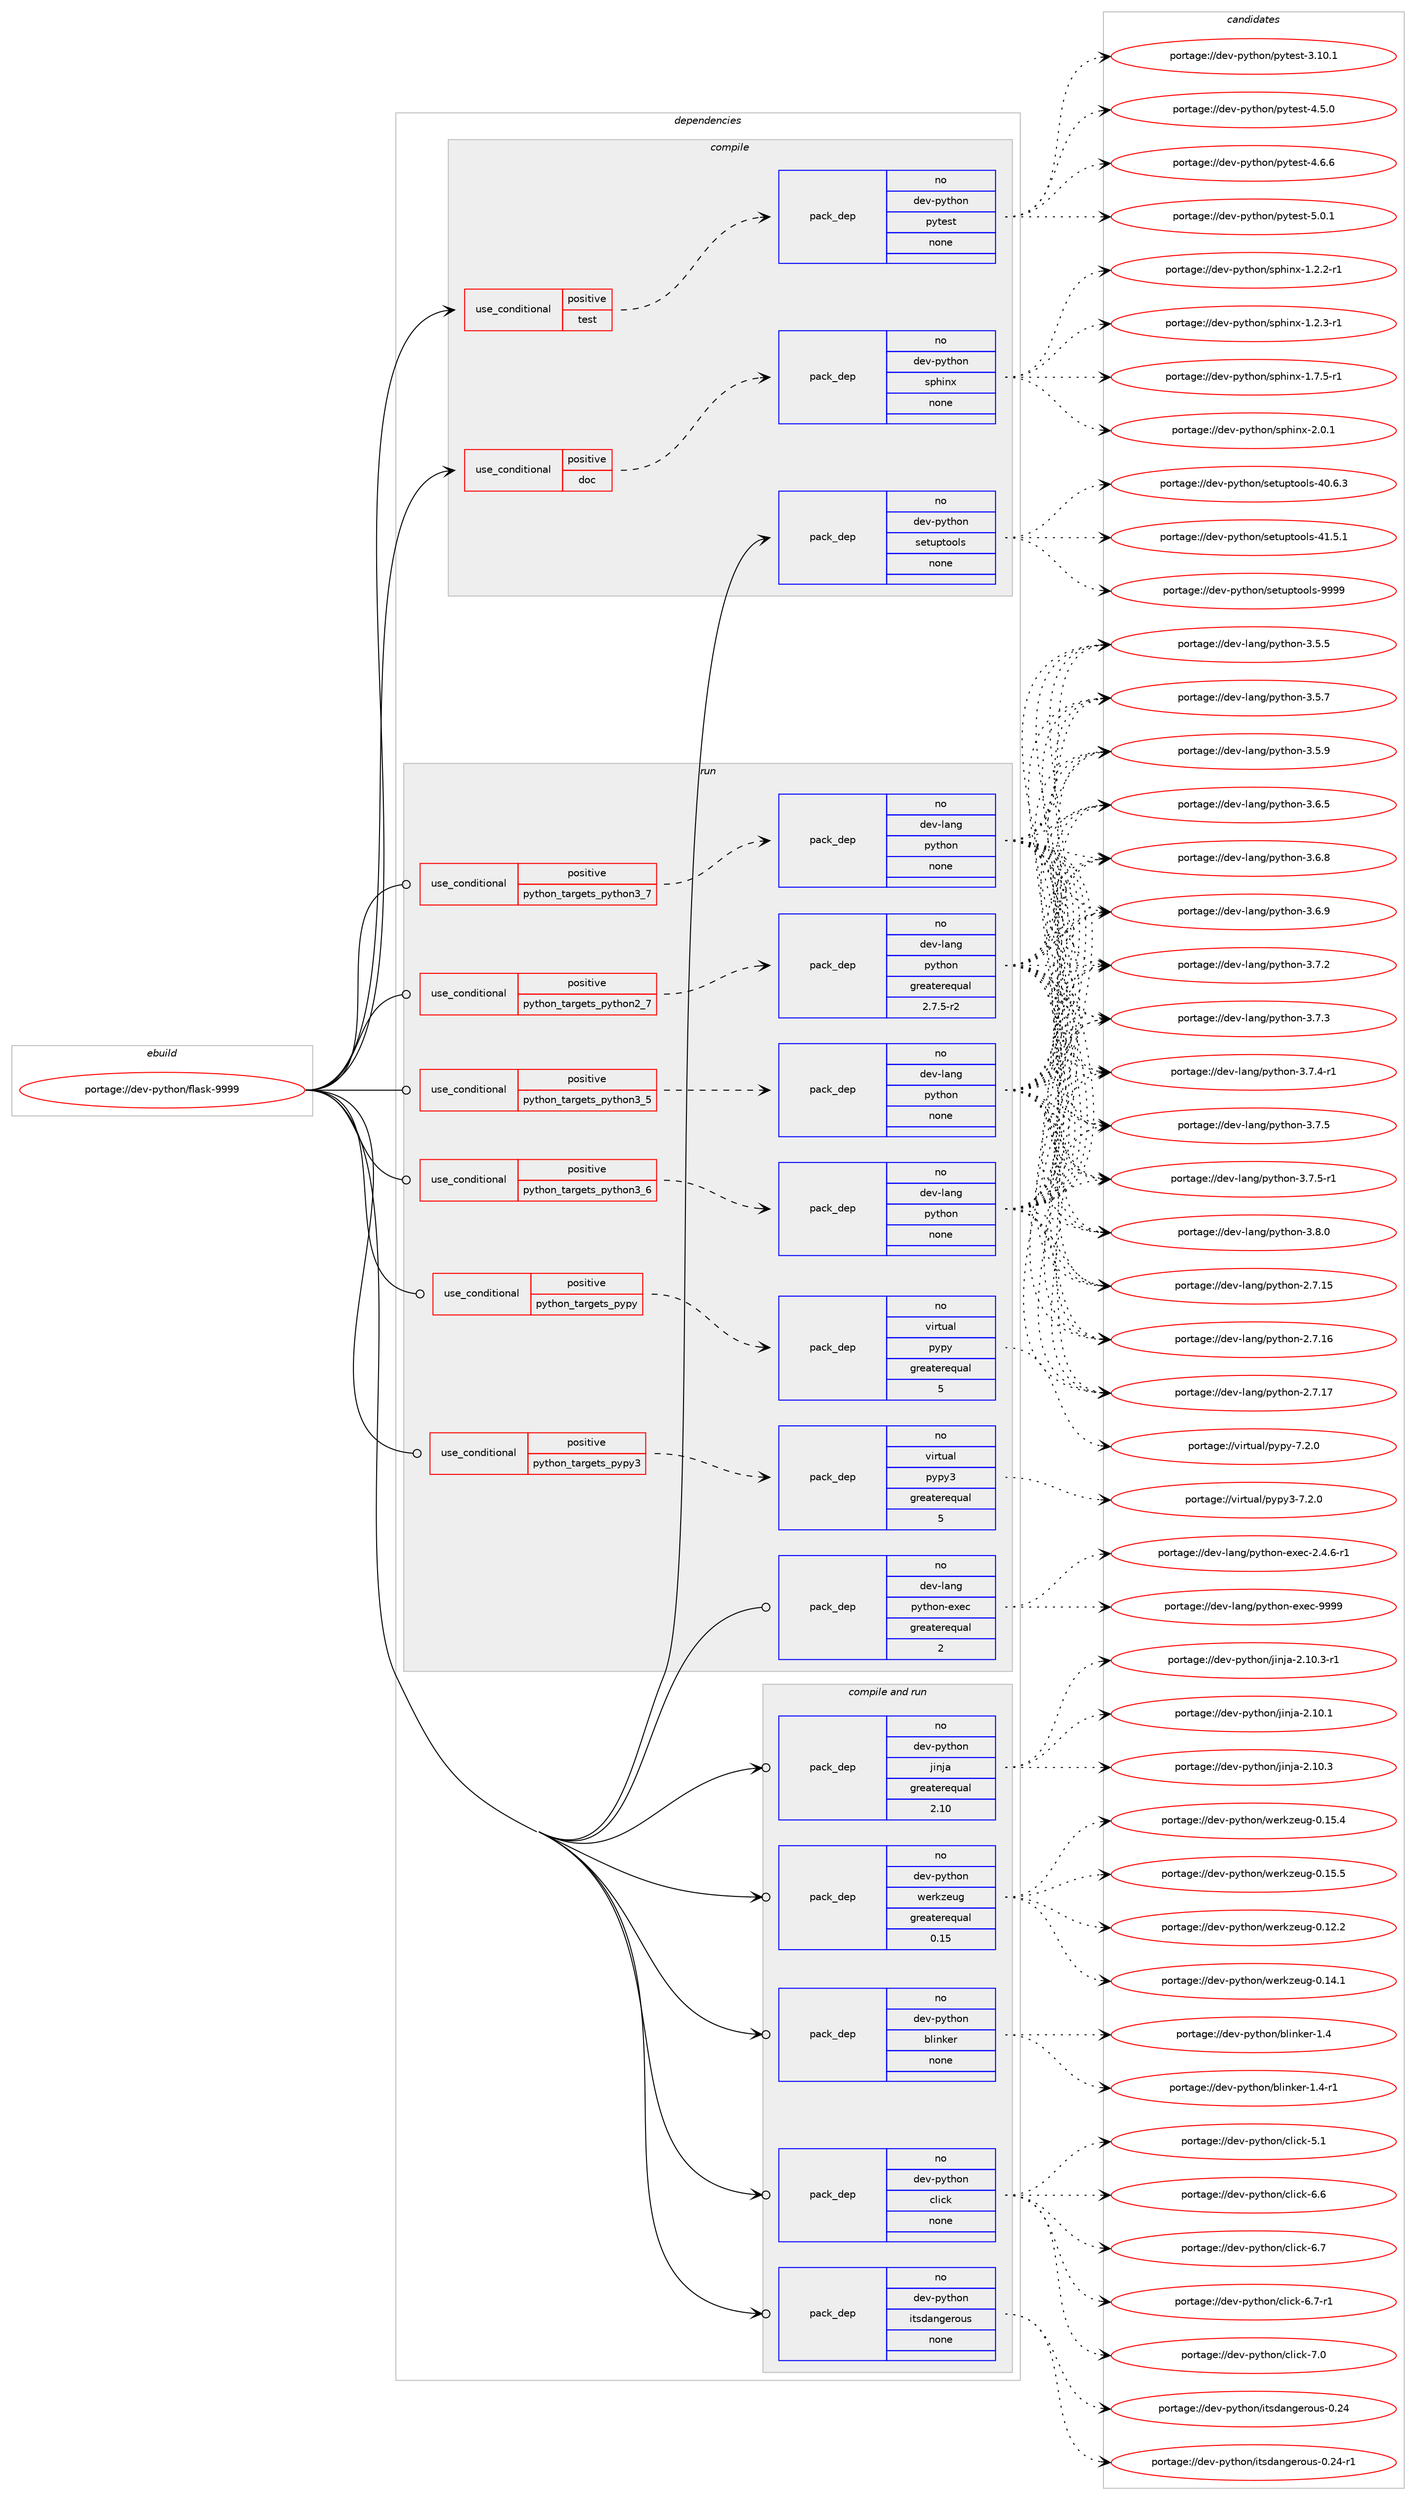 digraph prolog {

# *************
# Graph options
# *************

newrank=true;
concentrate=true;
compound=true;
graph [rankdir=LR,fontname=Helvetica,fontsize=10,ranksep=1.5];#, ranksep=2.5, nodesep=0.2];
edge  [arrowhead=vee];
node  [fontname=Helvetica,fontsize=10];

# **********
# The ebuild
# **********

subgraph cluster_leftcol {
color=gray;
rank=same;
label=<<i>ebuild</i>>;
id [label="portage://dev-python/flask-9999", color=red, width=4, href="../dev-python/flask-9999.svg"];
}

# ****************
# The dependencies
# ****************

subgraph cluster_midcol {
color=gray;
label=<<i>dependencies</i>>;
subgraph cluster_compile {
fillcolor="#eeeeee";
style=filled;
label=<<i>compile</i>>;
subgraph cond28621 {
dependency139406 [label=<<TABLE BORDER="0" CELLBORDER="1" CELLSPACING="0" CELLPADDING="4"><TR><TD ROWSPAN="3" CELLPADDING="10">use_conditional</TD></TR><TR><TD>positive</TD></TR><TR><TD>doc</TD></TR></TABLE>>, shape=none, color=red];
subgraph pack107467 {
dependency139407 [label=<<TABLE BORDER="0" CELLBORDER="1" CELLSPACING="0" CELLPADDING="4" WIDTH="220"><TR><TD ROWSPAN="6" CELLPADDING="30">pack_dep</TD></TR><TR><TD WIDTH="110">no</TD></TR><TR><TD>dev-python</TD></TR><TR><TD>sphinx</TD></TR><TR><TD>none</TD></TR><TR><TD></TD></TR></TABLE>>, shape=none, color=blue];
}
dependency139406:e -> dependency139407:w [weight=20,style="dashed",arrowhead="vee"];
}
id:e -> dependency139406:w [weight=20,style="solid",arrowhead="vee"];
subgraph cond28622 {
dependency139408 [label=<<TABLE BORDER="0" CELLBORDER="1" CELLSPACING="0" CELLPADDING="4"><TR><TD ROWSPAN="3" CELLPADDING="10">use_conditional</TD></TR><TR><TD>positive</TD></TR><TR><TD>test</TD></TR></TABLE>>, shape=none, color=red];
subgraph pack107468 {
dependency139409 [label=<<TABLE BORDER="0" CELLBORDER="1" CELLSPACING="0" CELLPADDING="4" WIDTH="220"><TR><TD ROWSPAN="6" CELLPADDING="30">pack_dep</TD></TR><TR><TD WIDTH="110">no</TD></TR><TR><TD>dev-python</TD></TR><TR><TD>pytest</TD></TR><TR><TD>none</TD></TR><TR><TD></TD></TR></TABLE>>, shape=none, color=blue];
}
dependency139408:e -> dependency139409:w [weight=20,style="dashed",arrowhead="vee"];
}
id:e -> dependency139408:w [weight=20,style="solid",arrowhead="vee"];
subgraph pack107469 {
dependency139410 [label=<<TABLE BORDER="0" CELLBORDER="1" CELLSPACING="0" CELLPADDING="4" WIDTH="220"><TR><TD ROWSPAN="6" CELLPADDING="30">pack_dep</TD></TR><TR><TD WIDTH="110">no</TD></TR><TR><TD>dev-python</TD></TR><TR><TD>setuptools</TD></TR><TR><TD>none</TD></TR><TR><TD></TD></TR></TABLE>>, shape=none, color=blue];
}
id:e -> dependency139410:w [weight=20,style="solid",arrowhead="vee"];
}
subgraph cluster_compileandrun {
fillcolor="#eeeeee";
style=filled;
label=<<i>compile and run</i>>;
subgraph pack107470 {
dependency139411 [label=<<TABLE BORDER="0" CELLBORDER="1" CELLSPACING="0" CELLPADDING="4" WIDTH="220"><TR><TD ROWSPAN="6" CELLPADDING="30">pack_dep</TD></TR><TR><TD WIDTH="110">no</TD></TR><TR><TD>dev-python</TD></TR><TR><TD>blinker</TD></TR><TR><TD>none</TD></TR><TR><TD></TD></TR></TABLE>>, shape=none, color=blue];
}
id:e -> dependency139411:w [weight=20,style="solid",arrowhead="odotvee"];
subgraph pack107471 {
dependency139412 [label=<<TABLE BORDER="0" CELLBORDER="1" CELLSPACING="0" CELLPADDING="4" WIDTH="220"><TR><TD ROWSPAN="6" CELLPADDING="30">pack_dep</TD></TR><TR><TD WIDTH="110">no</TD></TR><TR><TD>dev-python</TD></TR><TR><TD>click</TD></TR><TR><TD>none</TD></TR><TR><TD></TD></TR></TABLE>>, shape=none, color=blue];
}
id:e -> dependency139412:w [weight=20,style="solid",arrowhead="odotvee"];
subgraph pack107472 {
dependency139413 [label=<<TABLE BORDER="0" CELLBORDER="1" CELLSPACING="0" CELLPADDING="4" WIDTH="220"><TR><TD ROWSPAN="6" CELLPADDING="30">pack_dep</TD></TR><TR><TD WIDTH="110">no</TD></TR><TR><TD>dev-python</TD></TR><TR><TD>itsdangerous</TD></TR><TR><TD>none</TD></TR><TR><TD></TD></TR></TABLE>>, shape=none, color=blue];
}
id:e -> dependency139413:w [weight=20,style="solid",arrowhead="odotvee"];
subgraph pack107473 {
dependency139414 [label=<<TABLE BORDER="0" CELLBORDER="1" CELLSPACING="0" CELLPADDING="4" WIDTH="220"><TR><TD ROWSPAN="6" CELLPADDING="30">pack_dep</TD></TR><TR><TD WIDTH="110">no</TD></TR><TR><TD>dev-python</TD></TR><TR><TD>jinja</TD></TR><TR><TD>greaterequal</TD></TR><TR><TD>2.10</TD></TR></TABLE>>, shape=none, color=blue];
}
id:e -> dependency139414:w [weight=20,style="solid",arrowhead="odotvee"];
subgraph pack107474 {
dependency139415 [label=<<TABLE BORDER="0" CELLBORDER="1" CELLSPACING="0" CELLPADDING="4" WIDTH="220"><TR><TD ROWSPAN="6" CELLPADDING="30">pack_dep</TD></TR><TR><TD WIDTH="110">no</TD></TR><TR><TD>dev-python</TD></TR><TR><TD>werkzeug</TD></TR><TR><TD>greaterequal</TD></TR><TR><TD>0.15</TD></TR></TABLE>>, shape=none, color=blue];
}
id:e -> dependency139415:w [weight=20,style="solid",arrowhead="odotvee"];
}
subgraph cluster_run {
fillcolor="#eeeeee";
style=filled;
label=<<i>run</i>>;
subgraph cond28623 {
dependency139416 [label=<<TABLE BORDER="0" CELLBORDER="1" CELLSPACING="0" CELLPADDING="4"><TR><TD ROWSPAN="3" CELLPADDING="10">use_conditional</TD></TR><TR><TD>positive</TD></TR><TR><TD>python_targets_pypy</TD></TR></TABLE>>, shape=none, color=red];
subgraph pack107475 {
dependency139417 [label=<<TABLE BORDER="0" CELLBORDER="1" CELLSPACING="0" CELLPADDING="4" WIDTH="220"><TR><TD ROWSPAN="6" CELLPADDING="30">pack_dep</TD></TR><TR><TD WIDTH="110">no</TD></TR><TR><TD>virtual</TD></TR><TR><TD>pypy</TD></TR><TR><TD>greaterequal</TD></TR><TR><TD>5</TD></TR></TABLE>>, shape=none, color=blue];
}
dependency139416:e -> dependency139417:w [weight=20,style="dashed",arrowhead="vee"];
}
id:e -> dependency139416:w [weight=20,style="solid",arrowhead="odot"];
subgraph cond28624 {
dependency139418 [label=<<TABLE BORDER="0" CELLBORDER="1" CELLSPACING="0" CELLPADDING="4"><TR><TD ROWSPAN="3" CELLPADDING="10">use_conditional</TD></TR><TR><TD>positive</TD></TR><TR><TD>python_targets_pypy3</TD></TR></TABLE>>, shape=none, color=red];
subgraph pack107476 {
dependency139419 [label=<<TABLE BORDER="0" CELLBORDER="1" CELLSPACING="0" CELLPADDING="4" WIDTH="220"><TR><TD ROWSPAN="6" CELLPADDING="30">pack_dep</TD></TR><TR><TD WIDTH="110">no</TD></TR><TR><TD>virtual</TD></TR><TR><TD>pypy3</TD></TR><TR><TD>greaterequal</TD></TR><TR><TD>5</TD></TR></TABLE>>, shape=none, color=blue];
}
dependency139418:e -> dependency139419:w [weight=20,style="dashed",arrowhead="vee"];
}
id:e -> dependency139418:w [weight=20,style="solid",arrowhead="odot"];
subgraph cond28625 {
dependency139420 [label=<<TABLE BORDER="0" CELLBORDER="1" CELLSPACING="0" CELLPADDING="4"><TR><TD ROWSPAN="3" CELLPADDING="10">use_conditional</TD></TR><TR><TD>positive</TD></TR><TR><TD>python_targets_python2_7</TD></TR></TABLE>>, shape=none, color=red];
subgraph pack107477 {
dependency139421 [label=<<TABLE BORDER="0" CELLBORDER="1" CELLSPACING="0" CELLPADDING="4" WIDTH="220"><TR><TD ROWSPAN="6" CELLPADDING="30">pack_dep</TD></TR><TR><TD WIDTH="110">no</TD></TR><TR><TD>dev-lang</TD></TR><TR><TD>python</TD></TR><TR><TD>greaterequal</TD></TR><TR><TD>2.7.5-r2</TD></TR></TABLE>>, shape=none, color=blue];
}
dependency139420:e -> dependency139421:w [weight=20,style="dashed",arrowhead="vee"];
}
id:e -> dependency139420:w [weight=20,style="solid",arrowhead="odot"];
subgraph cond28626 {
dependency139422 [label=<<TABLE BORDER="0" CELLBORDER="1" CELLSPACING="0" CELLPADDING="4"><TR><TD ROWSPAN="3" CELLPADDING="10">use_conditional</TD></TR><TR><TD>positive</TD></TR><TR><TD>python_targets_python3_5</TD></TR></TABLE>>, shape=none, color=red];
subgraph pack107478 {
dependency139423 [label=<<TABLE BORDER="0" CELLBORDER="1" CELLSPACING="0" CELLPADDING="4" WIDTH="220"><TR><TD ROWSPAN="6" CELLPADDING="30">pack_dep</TD></TR><TR><TD WIDTH="110">no</TD></TR><TR><TD>dev-lang</TD></TR><TR><TD>python</TD></TR><TR><TD>none</TD></TR><TR><TD></TD></TR></TABLE>>, shape=none, color=blue];
}
dependency139422:e -> dependency139423:w [weight=20,style="dashed",arrowhead="vee"];
}
id:e -> dependency139422:w [weight=20,style="solid",arrowhead="odot"];
subgraph cond28627 {
dependency139424 [label=<<TABLE BORDER="0" CELLBORDER="1" CELLSPACING="0" CELLPADDING="4"><TR><TD ROWSPAN="3" CELLPADDING="10">use_conditional</TD></TR><TR><TD>positive</TD></TR><TR><TD>python_targets_python3_6</TD></TR></TABLE>>, shape=none, color=red];
subgraph pack107479 {
dependency139425 [label=<<TABLE BORDER="0" CELLBORDER="1" CELLSPACING="0" CELLPADDING="4" WIDTH="220"><TR><TD ROWSPAN="6" CELLPADDING="30">pack_dep</TD></TR><TR><TD WIDTH="110">no</TD></TR><TR><TD>dev-lang</TD></TR><TR><TD>python</TD></TR><TR><TD>none</TD></TR><TR><TD></TD></TR></TABLE>>, shape=none, color=blue];
}
dependency139424:e -> dependency139425:w [weight=20,style="dashed",arrowhead="vee"];
}
id:e -> dependency139424:w [weight=20,style="solid",arrowhead="odot"];
subgraph cond28628 {
dependency139426 [label=<<TABLE BORDER="0" CELLBORDER="1" CELLSPACING="0" CELLPADDING="4"><TR><TD ROWSPAN="3" CELLPADDING="10">use_conditional</TD></TR><TR><TD>positive</TD></TR><TR><TD>python_targets_python3_7</TD></TR></TABLE>>, shape=none, color=red];
subgraph pack107480 {
dependency139427 [label=<<TABLE BORDER="0" CELLBORDER="1" CELLSPACING="0" CELLPADDING="4" WIDTH="220"><TR><TD ROWSPAN="6" CELLPADDING="30">pack_dep</TD></TR><TR><TD WIDTH="110">no</TD></TR><TR><TD>dev-lang</TD></TR><TR><TD>python</TD></TR><TR><TD>none</TD></TR><TR><TD></TD></TR></TABLE>>, shape=none, color=blue];
}
dependency139426:e -> dependency139427:w [weight=20,style="dashed",arrowhead="vee"];
}
id:e -> dependency139426:w [weight=20,style="solid",arrowhead="odot"];
subgraph pack107481 {
dependency139428 [label=<<TABLE BORDER="0" CELLBORDER="1" CELLSPACING="0" CELLPADDING="4" WIDTH="220"><TR><TD ROWSPAN="6" CELLPADDING="30">pack_dep</TD></TR><TR><TD WIDTH="110">no</TD></TR><TR><TD>dev-lang</TD></TR><TR><TD>python-exec</TD></TR><TR><TD>greaterequal</TD></TR><TR><TD>2</TD></TR></TABLE>>, shape=none, color=blue];
}
id:e -> dependency139428:w [weight=20,style="solid",arrowhead="odot"];
}
}

# **************
# The candidates
# **************

subgraph cluster_choices {
rank=same;
color=gray;
label=<<i>candidates</i>>;

subgraph choice107467 {
color=black;
nodesep=1;
choiceportage10010111845112121116104111110471151121041051101204549465046504511449 [label="portage://dev-python/sphinx-1.2.2-r1", color=red, width=4,href="../dev-python/sphinx-1.2.2-r1.svg"];
choiceportage10010111845112121116104111110471151121041051101204549465046514511449 [label="portage://dev-python/sphinx-1.2.3-r1", color=red, width=4,href="../dev-python/sphinx-1.2.3-r1.svg"];
choiceportage10010111845112121116104111110471151121041051101204549465546534511449 [label="portage://dev-python/sphinx-1.7.5-r1", color=red, width=4,href="../dev-python/sphinx-1.7.5-r1.svg"];
choiceportage1001011184511212111610411111047115112104105110120455046484649 [label="portage://dev-python/sphinx-2.0.1", color=red, width=4,href="../dev-python/sphinx-2.0.1.svg"];
dependency139407:e -> choiceportage10010111845112121116104111110471151121041051101204549465046504511449:w [style=dotted,weight="100"];
dependency139407:e -> choiceportage10010111845112121116104111110471151121041051101204549465046514511449:w [style=dotted,weight="100"];
dependency139407:e -> choiceportage10010111845112121116104111110471151121041051101204549465546534511449:w [style=dotted,weight="100"];
dependency139407:e -> choiceportage1001011184511212111610411111047115112104105110120455046484649:w [style=dotted,weight="100"];
}
subgraph choice107468 {
color=black;
nodesep=1;
choiceportage100101118451121211161041111104711212111610111511645514649484649 [label="portage://dev-python/pytest-3.10.1", color=red, width=4,href="../dev-python/pytest-3.10.1.svg"];
choiceportage1001011184511212111610411111047112121116101115116455246534648 [label="portage://dev-python/pytest-4.5.0", color=red, width=4,href="../dev-python/pytest-4.5.0.svg"];
choiceportage1001011184511212111610411111047112121116101115116455246544654 [label="portage://dev-python/pytest-4.6.6", color=red, width=4,href="../dev-python/pytest-4.6.6.svg"];
choiceportage1001011184511212111610411111047112121116101115116455346484649 [label="portage://dev-python/pytest-5.0.1", color=red, width=4,href="../dev-python/pytest-5.0.1.svg"];
dependency139409:e -> choiceportage100101118451121211161041111104711212111610111511645514649484649:w [style=dotted,weight="100"];
dependency139409:e -> choiceportage1001011184511212111610411111047112121116101115116455246534648:w [style=dotted,weight="100"];
dependency139409:e -> choiceportage1001011184511212111610411111047112121116101115116455246544654:w [style=dotted,weight="100"];
dependency139409:e -> choiceportage1001011184511212111610411111047112121116101115116455346484649:w [style=dotted,weight="100"];
}
subgraph choice107469 {
color=black;
nodesep=1;
choiceportage100101118451121211161041111104711510111611711211611111110811545524846544651 [label="portage://dev-python/setuptools-40.6.3", color=red, width=4,href="../dev-python/setuptools-40.6.3.svg"];
choiceportage100101118451121211161041111104711510111611711211611111110811545524946534649 [label="portage://dev-python/setuptools-41.5.1", color=red, width=4,href="../dev-python/setuptools-41.5.1.svg"];
choiceportage10010111845112121116104111110471151011161171121161111111081154557575757 [label="portage://dev-python/setuptools-9999", color=red, width=4,href="../dev-python/setuptools-9999.svg"];
dependency139410:e -> choiceportage100101118451121211161041111104711510111611711211611111110811545524846544651:w [style=dotted,weight="100"];
dependency139410:e -> choiceportage100101118451121211161041111104711510111611711211611111110811545524946534649:w [style=dotted,weight="100"];
dependency139410:e -> choiceportage10010111845112121116104111110471151011161171121161111111081154557575757:w [style=dotted,weight="100"];
}
subgraph choice107470 {
color=black;
nodesep=1;
choiceportage10010111845112121116104111110479810810511010710111445494652 [label="portage://dev-python/blinker-1.4", color=red, width=4,href="../dev-python/blinker-1.4.svg"];
choiceportage100101118451121211161041111104798108105110107101114454946524511449 [label="portage://dev-python/blinker-1.4-r1", color=red, width=4,href="../dev-python/blinker-1.4-r1.svg"];
dependency139411:e -> choiceportage10010111845112121116104111110479810810511010710111445494652:w [style=dotted,weight="100"];
dependency139411:e -> choiceportage100101118451121211161041111104798108105110107101114454946524511449:w [style=dotted,weight="100"];
}
subgraph choice107471 {
color=black;
nodesep=1;
choiceportage1001011184511212111610411111047991081059910745534649 [label="portage://dev-python/click-5.1", color=red, width=4,href="../dev-python/click-5.1.svg"];
choiceportage1001011184511212111610411111047991081059910745544654 [label="portage://dev-python/click-6.6", color=red, width=4,href="../dev-python/click-6.6.svg"];
choiceportage1001011184511212111610411111047991081059910745544655 [label="portage://dev-python/click-6.7", color=red, width=4,href="../dev-python/click-6.7.svg"];
choiceportage10010111845112121116104111110479910810599107455446554511449 [label="portage://dev-python/click-6.7-r1", color=red, width=4,href="../dev-python/click-6.7-r1.svg"];
choiceportage1001011184511212111610411111047991081059910745554648 [label="portage://dev-python/click-7.0", color=red, width=4,href="../dev-python/click-7.0.svg"];
dependency139412:e -> choiceportage1001011184511212111610411111047991081059910745534649:w [style=dotted,weight="100"];
dependency139412:e -> choiceportage1001011184511212111610411111047991081059910745544654:w [style=dotted,weight="100"];
dependency139412:e -> choiceportage1001011184511212111610411111047991081059910745544655:w [style=dotted,weight="100"];
dependency139412:e -> choiceportage10010111845112121116104111110479910810599107455446554511449:w [style=dotted,weight="100"];
dependency139412:e -> choiceportage1001011184511212111610411111047991081059910745554648:w [style=dotted,weight="100"];
}
subgraph choice107472 {
color=black;
nodesep=1;
choiceportage1001011184511212111610411111047105116115100971101031011141111171154548465052 [label="portage://dev-python/itsdangerous-0.24", color=red, width=4,href="../dev-python/itsdangerous-0.24.svg"];
choiceportage10010111845112121116104111110471051161151009711010310111411111711545484650524511449 [label="portage://dev-python/itsdangerous-0.24-r1", color=red, width=4,href="../dev-python/itsdangerous-0.24-r1.svg"];
dependency139413:e -> choiceportage1001011184511212111610411111047105116115100971101031011141111171154548465052:w [style=dotted,weight="100"];
dependency139413:e -> choiceportage10010111845112121116104111110471051161151009711010310111411111711545484650524511449:w [style=dotted,weight="100"];
}
subgraph choice107473 {
color=black;
nodesep=1;
choiceportage10010111845112121116104111110471061051101069745504649484649 [label="portage://dev-python/jinja-2.10.1", color=red, width=4,href="../dev-python/jinja-2.10.1.svg"];
choiceportage10010111845112121116104111110471061051101069745504649484651 [label="portage://dev-python/jinja-2.10.3", color=red, width=4,href="../dev-python/jinja-2.10.3.svg"];
choiceportage100101118451121211161041111104710610511010697455046494846514511449 [label="portage://dev-python/jinja-2.10.3-r1", color=red, width=4,href="../dev-python/jinja-2.10.3-r1.svg"];
dependency139414:e -> choiceportage10010111845112121116104111110471061051101069745504649484649:w [style=dotted,weight="100"];
dependency139414:e -> choiceportage10010111845112121116104111110471061051101069745504649484651:w [style=dotted,weight="100"];
dependency139414:e -> choiceportage100101118451121211161041111104710610511010697455046494846514511449:w [style=dotted,weight="100"];
}
subgraph choice107474 {
color=black;
nodesep=1;
choiceportage100101118451121211161041111104711910111410712210111710345484649504650 [label="portage://dev-python/werkzeug-0.12.2", color=red, width=4,href="../dev-python/werkzeug-0.12.2.svg"];
choiceportage100101118451121211161041111104711910111410712210111710345484649524649 [label="portage://dev-python/werkzeug-0.14.1", color=red, width=4,href="../dev-python/werkzeug-0.14.1.svg"];
choiceportage100101118451121211161041111104711910111410712210111710345484649534652 [label="portage://dev-python/werkzeug-0.15.4", color=red, width=4,href="../dev-python/werkzeug-0.15.4.svg"];
choiceportage100101118451121211161041111104711910111410712210111710345484649534653 [label="portage://dev-python/werkzeug-0.15.5", color=red, width=4,href="../dev-python/werkzeug-0.15.5.svg"];
dependency139415:e -> choiceportage100101118451121211161041111104711910111410712210111710345484649504650:w [style=dotted,weight="100"];
dependency139415:e -> choiceportage100101118451121211161041111104711910111410712210111710345484649524649:w [style=dotted,weight="100"];
dependency139415:e -> choiceportage100101118451121211161041111104711910111410712210111710345484649534652:w [style=dotted,weight="100"];
dependency139415:e -> choiceportage100101118451121211161041111104711910111410712210111710345484649534653:w [style=dotted,weight="100"];
}
subgraph choice107475 {
color=black;
nodesep=1;
choiceportage1181051141161179710847112121112121455546504648 [label="portage://virtual/pypy-7.2.0", color=red, width=4,href="../virtual/pypy-7.2.0.svg"];
dependency139417:e -> choiceportage1181051141161179710847112121112121455546504648:w [style=dotted,weight="100"];
}
subgraph choice107476 {
color=black;
nodesep=1;
choiceportage118105114116117971084711212111212151455546504648 [label="portage://virtual/pypy3-7.2.0", color=red, width=4,href="../virtual/pypy3-7.2.0.svg"];
dependency139419:e -> choiceportage118105114116117971084711212111212151455546504648:w [style=dotted,weight="100"];
}
subgraph choice107477 {
color=black;
nodesep=1;
choiceportage10010111845108971101034711212111610411111045504655464953 [label="portage://dev-lang/python-2.7.15", color=red, width=4,href="../dev-lang/python-2.7.15.svg"];
choiceportage10010111845108971101034711212111610411111045504655464954 [label="portage://dev-lang/python-2.7.16", color=red, width=4,href="../dev-lang/python-2.7.16.svg"];
choiceportage10010111845108971101034711212111610411111045504655464955 [label="portage://dev-lang/python-2.7.17", color=red, width=4,href="../dev-lang/python-2.7.17.svg"];
choiceportage100101118451089711010347112121116104111110455146534653 [label="portage://dev-lang/python-3.5.5", color=red, width=4,href="../dev-lang/python-3.5.5.svg"];
choiceportage100101118451089711010347112121116104111110455146534655 [label="portage://dev-lang/python-3.5.7", color=red, width=4,href="../dev-lang/python-3.5.7.svg"];
choiceportage100101118451089711010347112121116104111110455146534657 [label="portage://dev-lang/python-3.5.9", color=red, width=4,href="../dev-lang/python-3.5.9.svg"];
choiceportage100101118451089711010347112121116104111110455146544653 [label="portage://dev-lang/python-3.6.5", color=red, width=4,href="../dev-lang/python-3.6.5.svg"];
choiceportage100101118451089711010347112121116104111110455146544656 [label="portage://dev-lang/python-3.6.8", color=red, width=4,href="../dev-lang/python-3.6.8.svg"];
choiceportage100101118451089711010347112121116104111110455146544657 [label="portage://dev-lang/python-3.6.9", color=red, width=4,href="../dev-lang/python-3.6.9.svg"];
choiceportage100101118451089711010347112121116104111110455146554650 [label="portage://dev-lang/python-3.7.2", color=red, width=4,href="../dev-lang/python-3.7.2.svg"];
choiceportage100101118451089711010347112121116104111110455146554651 [label="portage://dev-lang/python-3.7.3", color=red, width=4,href="../dev-lang/python-3.7.3.svg"];
choiceportage1001011184510897110103471121211161041111104551465546524511449 [label="portage://dev-lang/python-3.7.4-r1", color=red, width=4,href="../dev-lang/python-3.7.4-r1.svg"];
choiceportage100101118451089711010347112121116104111110455146554653 [label="portage://dev-lang/python-3.7.5", color=red, width=4,href="../dev-lang/python-3.7.5.svg"];
choiceportage1001011184510897110103471121211161041111104551465546534511449 [label="portage://dev-lang/python-3.7.5-r1", color=red, width=4,href="../dev-lang/python-3.7.5-r1.svg"];
choiceportage100101118451089711010347112121116104111110455146564648 [label="portage://dev-lang/python-3.8.0", color=red, width=4,href="../dev-lang/python-3.8.0.svg"];
dependency139421:e -> choiceportage10010111845108971101034711212111610411111045504655464953:w [style=dotted,weight="100"];
dependency139421:e -> choiceportage10010111845108971101034711212111610411111045504655464954:w [style=dotted,weight="100"];
dependency139421:e -> choiceportage10010111845108971101034711212111610411111045504655464955:w [style=dotted,weight="100"];
dependency139421:e -> choiceportage100101118451089711010347112121116104111110455146534653:w [style=dotted,weight="100"];
dependency139421:e -> choiceportage100101118451089711010347112121116104111110455146534655:w [style=dotted,weight="100"];
dependency139421:e -> choiceportage100101118451089711010347112121116104111110455146534657:w [style=dotted,weight="100"];
dependency139421:e -> choiceportage100101118451089711010347112121116104111110455146544653:w [style=dotted,weight="100"];
dependency139421:e -> choiceportage100101118451089711010347112121116104111110455146544656:w [style=dotted,weight="100"];
dependency139421:e -> choiceportage100101118451089711010347112121116104111110455146544657:w [style=dotted,weight="100"];
dependency139421:e -> choiceportage100101118451089711010347112121116104111110455146554650:w [style=dotted,weight="100"];
dependency139421:e -> choiceportage100101118451089711010347112121116104111110455146554651:w [style=dotted,weight="100"];
dependency139421:e -> choiceportage1001011184510897110103471121211161041111104551465546524511449:w [style=dotted,weight="100"];
dependency139421:e -> choiceportage100101118451089711010347112121116104111110455146554653:w [style=dotted,weight="100"];
dependency139421:e -> choiceportage1001011184510897110103471121211161041111104551465546534511449:w [style=dotted,weight="100"];
dependency139421:e -> choiceportage100101118451089711010347112121116104111110455146564648:w [style=dotted,weight="100"];
}
subgraph choice107478 {
color=black;
nodesep=1;
choiceportage10010111845108971101034711212111610411111045504655464953 [label="portage://dev-lang/python-2.7.15", color=red, width=4,href="../dev-lang/python-2.7.15.svg"];
choiceportage10010111845108971101034711212111610411111045504655464954 [label="portage://dev-lang/python-2.7.16", color=red, width=4,href="../dev-lang/python-2.7.16.svg"];
choiceportage10010111845108971101034711212111610411111045504655464955 [label="portage://dev-lang/python-2.7.17", color=red, width=4,href="../dev-lang/python-2.7.17.svg"];
choiceportage100101118451089711010347112121116104111110455146534653 [label="portage://dev-lang/python-3.5.5", color=red, width=4,href="../dev-lang/python-3.5.5.svg"];
choiceportage100101118451089711010347112121116104111110455146534655 [label="portage://dev-lang/python-3.5.7", color=red, width=4,href="../dev-lang/python-3.5.7.svg"];
choiceportage100101118451089711010347112121116104111110455146534657 [label="portage://dev-lang/python-3.5.9", color=red, width=4,href="../dev-lang/python-3.5.9.svg"];
choiceportage100101118451089711010347112121116104111110455146544653 [label="portage://dev-lang/python-3.6.5", color=red, width=4,href="../dev-lang/python-3.6.5.svg"];
choiceportage100101118451089711010347112121116104111110455146544656 [label="portage://dev-lang/python-3.6.8", color=red, width=4,href="../dev-lang/python-3.6.8.svg"];
choiceportage100101118451089711010347112121116104111110455146544657 [label="portage://dev-lang/python-3.6.9", color=red, width=4,href="../dev-lang/python-3.6.9.svg"];
choiceportage100101118451089711010347112121116104111110455146554650 [label="portage://dev-lang/python-3.7.2", color=red, width=4,href="../dev-lang/python-3.7.2.svg"];
choiceportage100101118451089711010347112121116104111110455146554651 [label="portage://dev-lang/python-3.7.3", color=red, width=4,href="../dev-lang/python-3.7.3.svg"];
choiceportage1001011184510897110103471121211161041111104551465546524511449 [label="portage://dev-lang/python-3.7.4-r1", color=red, width=4,href="../dev-lang/python-3.7.4-r1.svg"];
choiceportage100101118451089711010347112121116104111110455146554653 [label="portage://dev-lang/python-3.7.5", color=red, width=4,href="../dev-lang/python-3.7.5.svg"];
choiceportage1001011184510897110103471121211161041111104551465546534511449 [label="portage://dev-lang/python-3.7.5-r1", color=red, width=4,href="../dev-lang/python-3.7.5-r1.svg"];
choiceportage100101118451089711010347112121116104111110455146564648 [label="portage://dev-lang/python-3.8.0", color=red, width=4,href="../dev-lang/python-3.8.0.svg"];
dependency139423:e -> choiceportage10010111845108971101034711212111610411111045504655464953:w [style=dotted,weight="100"];
dependency139423:e -> choiceportage10010111845108971101034711212111610411111045504655464954:w [style=dotted,weight="100"];
dependency139423:e -> choiceportage10010111845108971101034711212111610411111045504655464955:w [style=dotted,weight="100"];
dependency139423:e -> choiceportage100101118451089711010347112121116104111110455146534653:w [style=dotted,weight="100"];
dependency139423:e -> choiceportage100101118451089711010347112121116104111110455146534655:w [style=dotted,weight="100"];
dependency139423:e -> choiceportage100101118451089711010347112121116104111110455146534657:w [style=dotted,weight="100"];
dependency139423:e -> choiceportage100101118451089711010347112121116104111110455146544653:w [style=dotted,weight="100"];
dependency139423:e -> choiceportage100101118451089711010347112121116104111110455146544656:w [style=dotted,weight="100"];
dependency139423:e -> choiceportage100101118451089711010347112121116104111110455146544657:w [style=dotted,weight="100"];
dependency139423:e -> choiceportage100101118451089711010347112121116104111110455146554650:w [style=dotted,weight="100"];
dependency139423:e -> choiceportage100101118451089711010347112121116104111110455146554651:w [style=dotted,weight="100"];
dependency139423:e -> choiceportage1001011184510897110103471121211161041111104551465546524511449:w [style=dotted,weight="100"];
dependency139423:e -> choiceportage100101118451089711010347112121116104111110455146554653:w [style=dotted,weight="100"];
dependency139423:e -> choiceportage1001011184510897110103471121211161041111104551465546534511449:w [style=dotted,weight="100"];
dependency139423:e -> choiceportage100101118451089711010347112121116104111110455146564648:w [style=dotted,weight="100"];
}
subgraph choice107479 {
color=black;
nodesep=1;
choiceportage10010111845108971101034711212111610411111045504655464953 [label="portage://dev-lang/python-2.7.15", color=red, width=4,href="../dev-lang/python-2.7.15.svg"];
choiceportage10010111845108971101034711212111610411111045504655464954 [label="portage://dev-lang/python-2.7.16", color=red, width=4,href="../dev-lang/python-2.7.16.svg"];
choiceportage10010111845108971101034711212111610411111045504655464955 [label="portage://dev-lang/python-2.7.17", color=red, width=4,href="../dev-lang/python-2.7.17.svg"];
choiceportage100101118451089711010347112121116104111110455146534653 [label="portage://dev-lang/python-3.5.5", color=red, width=4,href="../dev-lang/python-3.5.5.svg"];
choiceportage100101118451089711010347112121116104111110455146534655 [label="portage://dev-lang/python-3.5.7", color=red, width=4,href="../dev-lang/python-3.5.7.svg"];
choiceportage100101118451089711010347112121116104111110455146534657 [label="portage://dev-lang/python-3.5.9", color=red, width=4,href="../dev-lang/python-3.5.9.svg"];
choiceportage100101118451089711010347112121116104111110455146544653 [label="portage://dev-lang/python-3.6.5", color=red, width=4,href="../dev-lang/python-3.6.5.svg"];
choiceportage100101118451089711010347112121116104111110455146544656 [label="portage://dev-lang/python-3.6.8", color=red, width=4,href="../dev-lang/python-3.6.8.svg"];
choiceportage100101118451089711010347112121116104111110455146544657 [label="portage://dev-lang/python-3.6.9", color=red, width=4,href="../dev-lang/python-3.6.9.svg"];
choiceportage100101118451089711010347112121116104111110455146554650 [label="portage://dev-lang/python-3.7.2", color=red, width=4,href="../dev-lang/python-3.7.2.svg"];
choiceportage100101118451089711010347112121116104111110455146554651 [label="portage://dev-lang/python-3.7.3", color=red, width=4,href="../dev-lang/python-3.7.3.svg"];
choiceportage1001011184510897110103471121211161041111104551465546524511449 [label="portage://dev-lang/python-3.7.4-r1", color=red, width=4,href="../dev-lang/python-3.7.4-r1.svg"];
choiceportage100101118451089711010347112121116104111110455146554653 [label="portage://dev-lang/python-3.7.5", color=red, width=4,href="../dev-lang/python-3.7.5.svg"];
choiceportage1001011184510897110103471121211161041111104551465546534511449 [label="portage://dev-lang/python-3.7.5-r1", color=red, width=4,href="../dev-lang/python-3.7.5-r1.svg"];
choiceportage100101118451089711010347112121116104111110455146564648 [label="portage://dev-lang/python-3.8.0", color=red, width=4,href="../dev-lang/python-3.8.0.svg"];
dependency139425:e -> choiceportage10010111845108971101034711212111610411111045504655464953:w [style=dotted,weight="100"];
dependency139425:e -> choiceportage10010111845108971101034711212111610411111045504655464954:w [style=dotted,weight="100"];
dependency139425:e -> choiceportage10010111845108971101034711212111610411111045504655464955:w [style=dotted,weight="100"];
dependency139425:e -> choiceportage100101118451089711010347112121116104111110455146534653:w [style=dotted,weight="100"];
dependency139425:e -> choiceportage100101118451089711010347112121116104111110455146534655:w [style=dotted,weight="100"];
dependency139425:e -> choiceportage100101118451089711010347112121116104111110455146534657:w [style=dotted,weight="100"];
dependency139425:e -> choiceportage100101118451089711010347112121116104111110455146544653:w [style=dotted,weight="100"];
dependency139425:e -> choiceportage100101118451089711010347112121116104111110455146544656:w [style=dotted,weight="100"];
dependency139425:e -> choiceportage100101118451089711010347112121116104111110455146544657:w [style=dotted,weight="100"];
dependency139425:e -> choiceportage100101118451089711010347112121116104111110455146554650:w [style=dotted,weight="100"];
dependency139425:e -> choiceportage100101118451089711010347112121116104111110455146554651:w [style=dotted,weight="100"];
dependency139425:e -> choiceportage1001011184510897110103471121211161041111104551465546524511449:w [style=dotted,weight="100"];
dependency139425:e -> choiceportage100101118451089711010347112121116104111110455146554653:w [style=dotted,weight="100"];
dependency139425:e -> choiceportage1001011184510897110103471121211161041111104551465546534511449:w [style=dotted,weight="100"];
dependency139425:e -> choiceportage100101118451089711010347112121116104111110455146564648:w [style=dotted,weight="100"];
}
subgraph choice107480 {
color=black;
nodesep=1;
choiceportage10010111845108971101034711212111610411111045504655464953 [label="portage://dev-lang/python-2.7.15", color=red, width=4,href="../dev-lang/python-2.7.15.svg"];
choiceportage10010111845108971101034711212111610411111045504655464954 [label="portage://dev-lang/python-2.7.16", color=red, width=4,href="../dev-lang/python-2.7.16.svg"];
choiceportage10010111845108971101034711212111610411111045504655464955 [label="portage://dev-lang/python-2.7.17", color=red, width=4,href="../dev-lang/python-2.7.17.svg"];
choiceportage100101118451089711010347112121116104111110455146534653 [label="portage://dev-lang/python-3.5.5", color=red, width=4,href="../dev-lang/python-3.5.5.svg"];
choiceportage100101118451089711010347112121116104111110455146534655 [label="portage://dev-lang/python-3.5.7", color=red, width=4,href="../dev-lang/python-3.5.7.svg"];
choiceportage100101118451089711010347112121116104111110455146534657 [label="portage://dev-lang/python-3.5.9", color=red, width=4,href="../dev-lang/python-3.5.9.svg"];
choiceportage100101118451089711010347112121116104111110455146544653 [label="portage://dev-lang/python-3.6.5", color=red, width=4,href="../dev-lang/python-3.6.5.svg"];
choiceportage100101118451089711010347112121116104111110455146544656 [label="portage://dev-lang/python-3.6.8", color=red, width=4,href="../dev-lang/python-3.6.8.svg"];
choiceportage100101118451089711010347112121116104111110455146544657 [label="portage://dev-lang/python-3.6.9", color=red, width=4,href="../dev-lang/python-3.6.9.svg"];
choiceportage100101118451089711010347112121116104111110455146554650 [label="portage://dev-lang/python-3.7.2", color=red, width=4,href="../dev-lang/python-3.7.2.svg"];
choiceportage100101118451089711010347112121116104111110455146554651 [label="portage://dev-lang/python-3.7.3", color=red, width=4,href="../dev-lang/python-3.7.3.svg"];
choiceportage1001011184510897110103471121211161041111104551465546524511449 [label="portage://dev-lang/python-3.7.4-r1", color=red, width=4,href="../dev-lang/python-3.7.4-r1.svg"];
choiceportage100101118451089711010347112121116104111110455146554653 [label="portage://dev-lang/python-3.7.5", color=red, width=4,href="../dev-lang/python-3.7.5.svg"];
choiceportage1001011184510897110103471121211161041111104551465546534511449 [label="portage://dev-lang/python-3.7.5-r1", color=red, width=4,href="../dev-lang/python-3.7.5-r1.svg"];
choiceportage100101118451089711010347112121116104111110455146564648 [label="portage://dev-lang/python-3.8.0", color=red, width=4,href="../dev-lang/python-3.8.0.svg"];
dependency139427:e -> choiceportage10010111845108971101034711212111610411111045504655464953:w [style=dotted,weight="100"];
dependency139427:e -> choiceportage10010111845108971101034711212111610411111045504655464954:w [style=dotted,weight="100"];
dependency139427:e -> choiceportage10010111845108971101034711212111610411111045504655464955:w [style=dotted,weight="100"];
dependency139427:e -> choiceportage100101118451089711010347112121116104111110455146534653:w [style=dotted,weight="100"];
dependency139427:e -> choiceportage100101118451089711010347112121116104111110455146534655:w [style=dotted,weight="100"];
dependency139427:e -> choiceportage100101118451089711010347112121116104111110455146534657:w [style=dotted,weight="100"];
dependency139427:e -> choiceportage100101118451089711010347112121116104111110455146544653:w [style=dotted,weight="100"];
dependency139427:e -> choiceportage100101118451089711010347112121116104111110455146544656:w [style=dotted,weight="100"];
dependency139427:e -> choiceportage100101118451089711010347112121116104111110455146544657:w [style=dotted,weight="100"];
dependency139427:e -> choiceportage100101118451089711010347112121116104111110455146554650:w [style=dotted,weight="100"];
dependency139427:e -> choiceportage100101118451089711010347112121116104111110455146554651:w [style=dotted,weight="100"];
dependency139427:e -> choiceportage1001011184510897110103471121211161041111104551465546524511449:w [style=dotted,weight="100"];
dependency139427:e -> choiceportage100101118451089711010347112121116104111110455146554653:w [style=dotted,weight="100"];
dependency139427:e -> choiceportage1001011184510897110103471121211161041111104551465546534511449:w [style=dotted,weight="100"];
dependency139427:e -> choiceportage100101118451089711010347112121116104111110455146564648:w [style=dotted,weight="100"];
}
subgraph choice107481 {
color=black;
nodesep=1;
choiceportage10010111845108971101034711212111610411111045101120101994550465246544511449 [label="portage://dev-lang/python-exec-2.4.6-r1", color=red, width=4,href="../dev-lang/python-exec-2.4.6-r1.svg"];
choiceportage10010111845108971101034711212111610411111045101120101994557575757 [label="portage://dev-lang/python-exec-9999", color=red, width=4,href="../dev-lang/python-exec-9999.svg"];
dependency139428:e -> choiceportage10010111845108971101034711212111610411111045101120101994550465246544511449:w [style=dotted,weight="100"];
dependency139428:e -> choiceportage10010111845108971101034711212111610411111045101120101994557575757:w [style=dotted,weight="100"];
}
}

}
